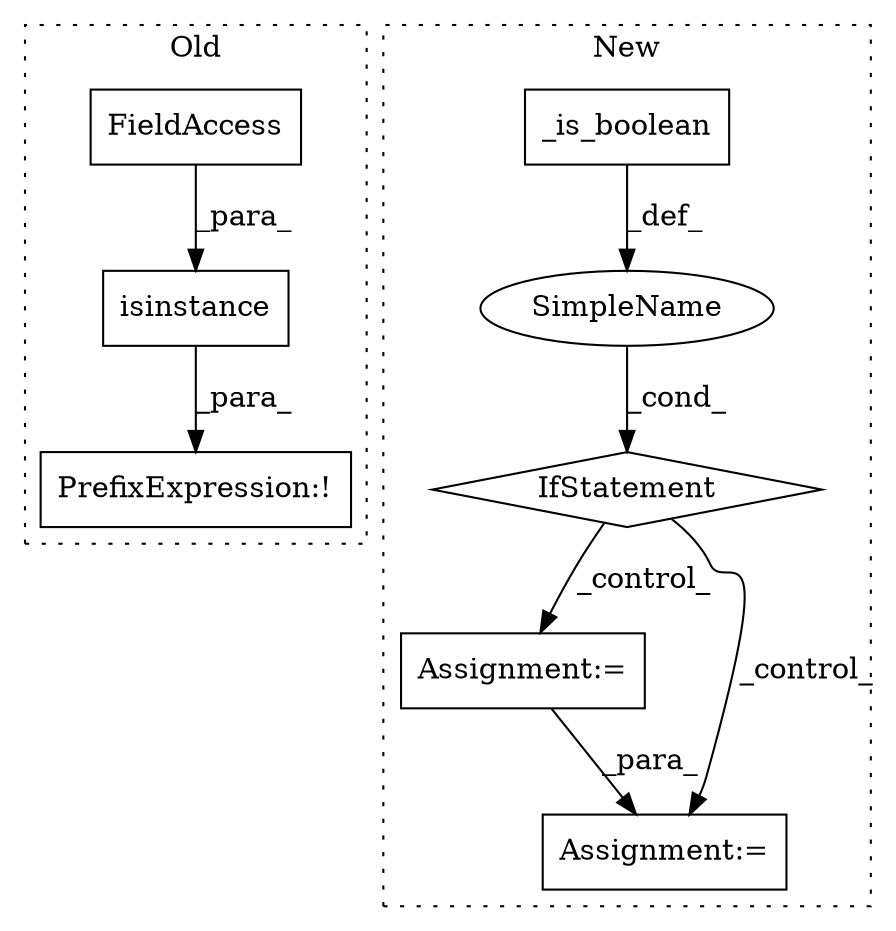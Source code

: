 digraph G {
subgraph cluster0 {
1 [label="isinstance" a="32" s="3212,3234" l="11,1" shape="box"];
3 [label="FieldAccess" a="22" s="3230" l="4" shape="box"];
7 [label="PrefixExpression:!" a="38" s="3211" l="1" shape="box"];
label = "Old";
style="dotted";
}
subgraph cluster1 {
2 [label="_is_boolean" a="32" s="3732,3745" l="12,1" shape="box"];
4 [label="IfStatement" a="25" s="3728,3746" l="4,2" shape="diamond"];
5 [label="SimpleName" a="42" s="" l="" shape="ellipse"];
6 [label="Assignment:=" a="7" s="3910" l="1" shape="box"];
8 [label="Assignment:=" a="7" s="4024" l="1" shape="box"];
label = "New";
style="dotted";
}
1 -> 7 [label="_para_"];
2 -> 5 [label="_def_"];
3 -> 1 [label="_para_"];
4 -> 8 [label="_control_"];
4 -> 6 [label="_control_"];
5 -> 4 [label="_cond_"];
6 -> 8 [label="_para_"];
}